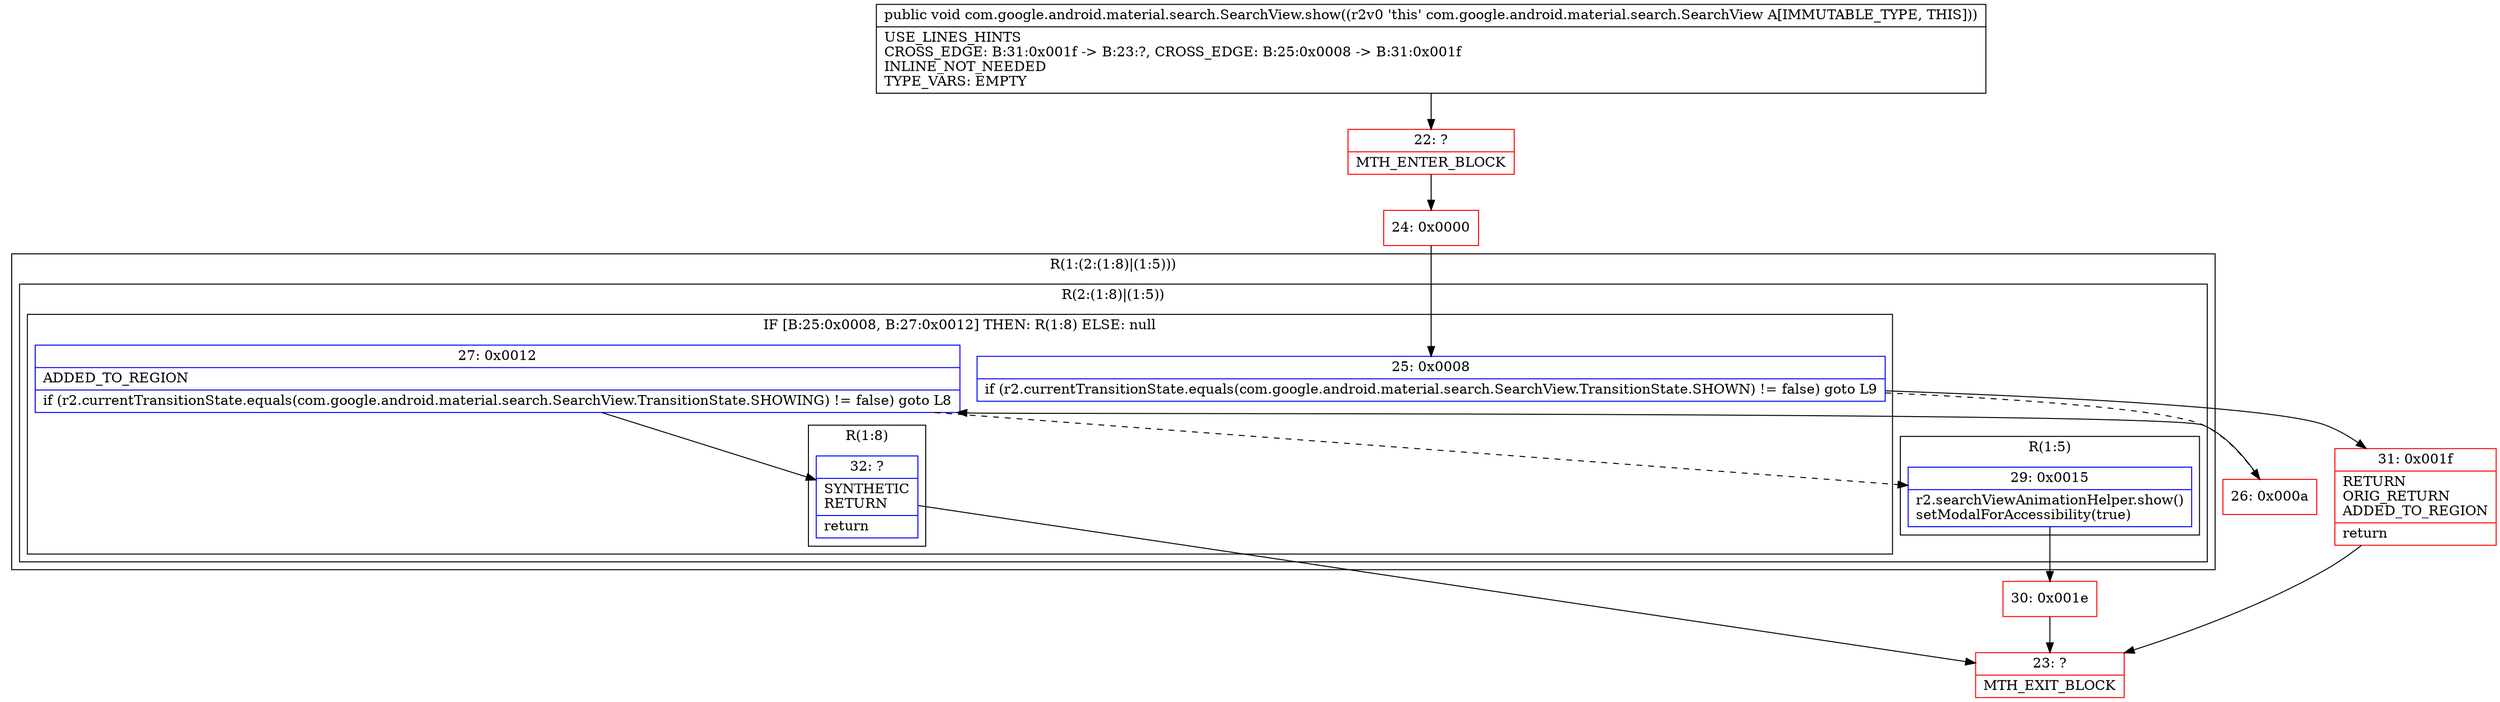 digraph "CFG forcom.google.android.material.search.SearchView.show()V" {
subgraph cluster_Region_1734622467 {
label = "R(1:(2:(1:8)|(1:5)))";
node [shape=record,color=blue];
subgraph cluster_Region_1425962574 {
label = "R(2:(1:8)|(1:5))";
node [shape=record,color=blue];
subgraph cluster_IfRegion_1427051949 {
label = "IF [B:25:0x0008, B:27:0x0012] THEN: R(1:8) ELSE: null";
node [shape=record,color=blue];
Node_25 [shape=record,label="{25\:\ 0x0008|if (r2.currentTransitionState.equals(com.google.android.material.search.SearchView.TransitionState.SHOWN) != false) goto L9\l}"];
Node_27 [shape=record,label="{27\:\ 0x0012|ADDED_TO_REGION\l|if (r2.currentTransitionState.equals(com.google.android.material.search.SearchView.TransitionState.SHOWING) != false) goto L8\l}"];
subgraph cluster_Region_332235954 {
label = "R(1:8)";
node [shape=record,color=blue];
Node_32 [shape=record,label="{32\:\ ?|SYNTHETIC\lRETURN\l|return\l}"];
}
}
subgraph cluster_Region_1434927085 {
label = "R(1:5)";
node [shape=record,color=blue];
Node_29 [shape=record,label="{29\:\ 0x0015|r2.searchViewAnimationHelper.show()\lsetModalForAccessibility(true)\l}"];
}
}
}
Node_22 [shape=record,color=red,label="{22\:\ ?|MTH_ENTER_BLOCK\l}"];
Node_24 [shape=record,color=red,label="{24\:\ 0x0000}"];
Node_26 [shape=record,color=red,label="{26\:\ 0x000a}"];
Node_30 [shape=record,color=red,label="{30\:\ 0x001e}"];
Node_23 [shape=record,color=red,label="{23\:\ ?|MTH_EXIT_BLOCK\l}"];
Node_31 [shape=record,color=red,label="{31\:\ 0x001f|RETURN\lORIG_RETURN\lADDED_TO_REGION\l|return\l}"];
MethodNode[shape=record,label="{public void com.google.android.material.search.SearchView.show((r2v0 'this' com.google.android.material.search.SearchView A[IMMUTABLE_TYPE, THIS]))  | USE_LINES_HINTS\lCROSS_EDGE: B:31:0x001f \-\> B:23:?, CROSS_EDGE: B:25:0x0008 \-\> B:31:0x001f\lINLINE_NOT_NEEDED\lTYPE_VARS: EMPTY\l}"];
MethodNode -> Node_22;Node_25 -> Node_26[style=dashed];
Node_25 -> Node_31;
Node_27 -> Node_29[style=dashed];
Node_27 -> Node_32;
Node_32 -> Node_23;
Node_29 -> Node_30;
Node_22 -> Node_24;
Node_24 -> Node_25;
Node_26 -> Node_27;
Node_30 -> Node_23;
Node_31 -> Node_23;
}


